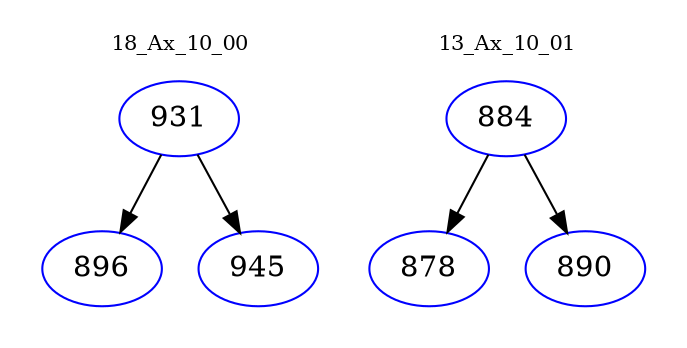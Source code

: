digraph{
subgraph cluster_0 {
color = white
label = "18_Ax_10_00";
fontsize=10;
T0_931 [label="931", color="blue"]
T0_931 -> T0_896 [color="black"]
T0_896 [label="896", color="blue"]
T0_931 -> T0_945 [color="black"]
T0_945 [label="945", color="blue"]
}
subgraph cluster_1 {
color = white
label = "13_Ax_10_01";
fontsize=10;
T1_884 [label="884", color="blue"]
T1_884 -> T1_878 [color="black"]
T1_878 [label="878", color="blue"]
T1_884 -> T1_890 [color="black"]
T1_890 [label="890", color="blue"]
}
}
